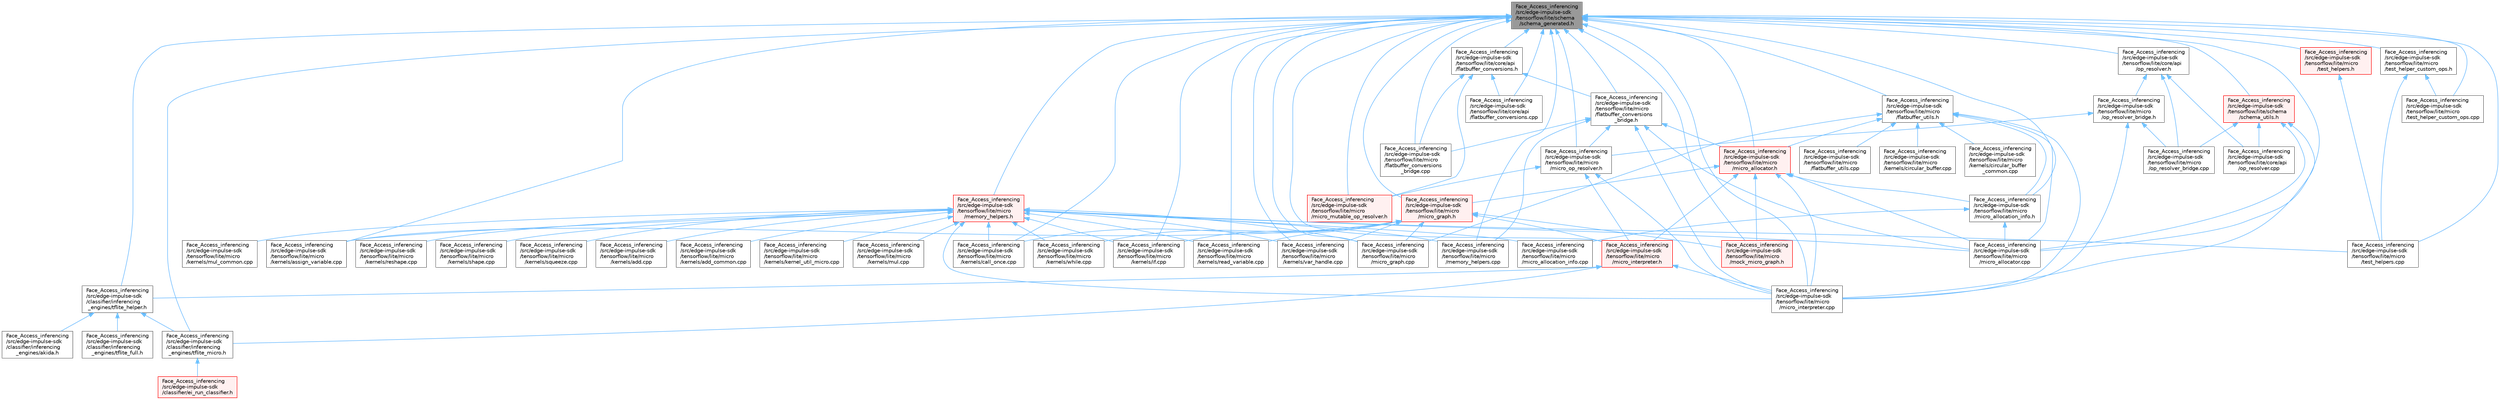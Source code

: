 digraph "Face_Access_inferencing/src/edge-impulse-sdk/tensorflow/lite/schema/schema_generated.h"
{
 // LATEX_PDF_SIZE
  bgcolor="transparent";
  edge [fontname=Helvetica,fontsize=10,labelfontname=Helvetica,labelfontsize=10];
  node [fontname=Helvetica,fontsize=10,shape=box,height=0.2,width=0.4];
  Node1 [id="Node000001",label="Face_Access_inferencing\l/src/edge-impulse-sdk\l/tensorflow/lite/schema\l/schema_generated.h",height=0.2,width=0.4,color="gray40", fillcolor="grey60", style="filled", fontcolor="black",tooltip=" "];
  Node1 -> Node2 [id="edge109_Node000001_Node000002",dir="back",color="steelblue1",style="solid",tooltip=" "];
  Node2 [id="Node000002",label="Face_Access_inferencing\l/src/edge-impulse-sdk\l/classifier/inferencing\l_engines/tflite_helper.h",height=0.2,width=0.4,color="grey40", fillcolor="white", style="filled",URL="$tflite__helper_8h.html",tooltip=" "];
  Node2 -> Node3 [id="edge110_Node000002_Node000003",dir="back",color="steelblue1",style="solid",tooltip=" "];
  Node3 [id="Node000003",label="Face_Access_inferencing\l/src/edge-impulse-sdk\l/classifier/inferencing\l_engines/akida.h",height=0.2,width=0.4,color="grey40", fillcolor="white", style="filled",URL="$akida_8h.html",tooltip=" "];
  Node2 -> Node4 [id="edge111_Node000002_Node000004",dir="back",color="steelblue1",style="solid",tooltip=" "];
  Node4 [id="Node000004",label="Face_Access_inferencing\l/src/edge-impulse-sdk\l/classifier/inferencing\l_engines/tflite_full.h",height=0.2,width=0.4,color="grey40", fillcolor="white", style="filled",URL="$tflite__full_8h.html",tooltip=" "];
  Node2 -> Node5 [id="edge112_Node000002_Node000005",dir="back",color="steelblue1",style="solid",tooltip=" "];
  Node5 [id="Node000005",label="Face_Access_inferencing\l/src/edge-impulse-sdk\l/classifier/inferencing\l_engines/tflite_micro.h",height=0.2,width=0.4,color="grey40", fillcolor="white", style="filled",URL="$tflite__micro_8h.html",tooltip=" "];
  Node5 -> Node6 [id="edge113_Node000005_Node000006",dir="back",color="steelblue1",style="solid",tooltip=" "];
  Node6 [id="Node000006",label="Face_Access_inferencing\l/src/edge-impulse-sdk\l/classifier/ei_run_classifier.h",height=0.2,width=0.4,color="red", fillcolor="#FFF0F0", style="filled",URL="$ei__run__classifier_8h.html",tooltip=" "];
  Node1 -> Node5 [id="edge114_Node000001_Node000005",dir="back",color="steelblue1",style="solid",tooltip=" "];
  Node1 -> Node38 [id="edge115_Node000001_Node000038",dir="back",color="steelblue1",style="solid",tooltip=" "];
  Node38 [id="Node000038",label="Face_Access_inferencing\l/src/edge-impulse-sdk\l/tensorflow/lite/core/api\l/flatbuffer_conversions.cpp",height=0.2,width=0.4,color="grey40", fillcolor="white", style="filled",URL="$_face___access__inferencing_2src_2edge-impulse-sdk_2tensorflow_2lite_2core_2api_2flatbuffer__conversions_8cpp.html",tooltip=" "];
  Node1 -> Node39 [id="edge116_Node000001_Node000039",dir="back",color="steelblue1",style="solid",tooltip=" "];
  Node39 [id="Node000039",label="Face_Access_inferencing\l/src/edge-impulse-sdk\l/tensorflow/lite/core/api\l/flatbuffer_conversions.h",height=0.2,width=0.4,color="grey40", fillcolor="white", style="filled",URL="$_face___access__inferencing_2src_2edge-impulse-sdk_2tensorflow_2lite_2core_2api_2flatbuffer__conversions_8h.html",tooltip=" "];
  Node39 -> Node38 [id="edge117_Node000039_Node000038",dir="back",color="steelblue1",style="solid",tooltip=" "];
  Node39 -> Node40 [id="edge118_Node000039_Node000040",dir="back",color="steelblue1",style="solid",tooltip=" "];
  Node40 [id="Node000040",label="Face_Access_inferencing\l/src/edge-impulse-sdk\l/tensorflow/lite/micro\l/flatbuffer_conversions\l_bridge.cpp",height=0.2,width=0.4,color="grey40", fillcolor="white", style="filled",URL="$_face___access__inferencing_2src_2edge-impulse-sdk_2tensorflow_2lite_2micro_2flatbuffer__conversions__bridge_8cpp.html",tooltip=" "];
  Node39 -> Node41 [id="edge119_Node000039_Node000041",dir="back",color="steelblue1",style="solid",tooltip=" "];
  Node41 [id="Node000041",label="Face_Access_inferencing\l/src/edge-impulse-sdk\l/tensorflow/lite/micro\l/flatbuffer_conversions\l_bridge.h",height=0.2,width=0.4,color="grey40", fillcolor="white", style="filled",URL="$_face___access__inferencing_2src_2edge-impulse-sdk_2tensorflow_2lite_2micro_2flatbuffer__conversions__bridge_8h.html",tooltip=" "];
  Node41 -> Node40 [id="edge120_Node000041_Node000040",dir="back",color="steelblue1",style="solid",tooltip=" "];
  Node41 -> Node42 [id="edge121_Node000041_Node000042",dir="back",color="steelblue1",style="solid",tooltip=" "];
  Node42 [id="Node000042",label="Face_Access_inferencing\l/src/edge-impulse-sdk\l/tensorflow/lite/micro\l/memory_helpers.cpp",height=0.2,width=0.4,color="grey40", fillcolor="white", style="filled",URL="$_face___access__inferencing_2src_2edge-impulse-sdk_2tensorflow_2lite_2micro_2memory__helpers_8cpp.html",tooltip=" "];
  Node41 -> Node43 [id="edge122_Node000041_Node000043",dir="back",color="steelblue1",style="solid",tooltip=" "];
  Node43 [id="Node000043",label="Face_Access_inferencing\l/src/edge-impulse-sdk\l/tensorflow/lite/micro\l/micro_allocator.cpp",height=0.2,width=0.4,color="grey40", fillcolor="white", style="filled",URL="$_face___access__inferencing_2src_2edge-impulse-sdk_2tensorflow_2lite_2micro_2micro__allocator_8cpp.html",tooltip=" "];
  Node41 -> Node44 [id="edge123_Node000041_Node000044",dir="back",color="steelblue1",style="solid",tooltip=" "];
  Node44 [id="Node000044",label="Face_Access_inferencing\l/src/edge-impulse-sdk\l/tensorflow/lite/micro\l/micro_allocator.h",height=0.2,width=0.4,color="red", fillcolor="#FFF0F0", style="filled",URL="$_face___access__inferencing_2src_2edge-impulse-sdk_2tensorflow_2lite_2micro_2micro__allocator_8h.html",tooltip=" "];
  Node44 -> Node46 [id="edge124_Node000044_Node000046",dir="back",color="steelblue1",style="solid",tooltip=" "];
  Node46 [id="Node000046",label="Face_Access_inferencing\l/src/edge-impulse-sdk\l/tensorflow/lite/micro\l/micro_allocation_info.h",height=0.2,width=0.4,color="grey40", fillcolor="white", style="filled",URL="$_face___access__inferencing_2src_2edge-impulse-sdk_2tensorflow_2lite_2micro_2micro__allocation__info_8h.html",tooltip=" "];
  Node46 -> Node47 [id="edge125_Node000046_Node000047",dir="back",color="steelblue1",style="solid",tooltip=" "];
  Node47 [id="Node000047",label="Face_Access_inferencing\l/src/edge-impulse-sdk\l/tensorflow/lite/micro\l/micro_allocation_info.cpp",height=0.2,width=0.4,color="grey40", fillcolor="white", style="filled",URL="$_face___access__inferencing_2src_2edge-impulse-sdk_2tensorflow_2lite_2micro_2micro__allocation__info_8cpp.html",tooltip=" "];
  Node46 -> Node43 [id="edge126_Node000046_Node000043",dir="back",color="steelblue1",style="solid",tooltip=" "];
  Node44 -> Node43 [id="edge127_Node000044_Node000043",dir="back",color="steelblue1",style="solid",tooltip=" "];
  Node44 -> Node176 [id="edge128_Node000044_Node000176",dir="back",color="steelblue1",style="solid",tooltip=" "];
  Node176 [id="Node000176",label="Face_Access_inferencing\l/src/edge-impulse-sdk\l/tensorflow/lite/micro\l/micro_graph.h",height=0.2,width=0.4,color="red", fillcolor="#FFF0F0", style="filled",URL="$_face___access__inferencing_2src_2edge-impulse-sdk_2tensorflow_2lite_2micro_2micro__graph_8h.html",tooltip=" "];
  Node176 -> Node67 [id="edge129_Node000176_Node000067",dir="back",color="steelblue1",style="solid",tooltip=" "];
  Node67 [id="Node000067",label="Face_Access_inferencing\l/src/edge-impulse-sdk\l/tensorflow/lite/micro\l/kernels/assign_variable.cpp",height=0.2,width=0.4,color="grey40", fillcolor="white", style="filled",URL="$_face___access__inferencing_2src_2edge-impulse-sdk_2tensorflow_2lite_2micro_2kernels_2assign__variable_8cpp.html",tooltip=" "];
  Node176 -> Node55 [id="edge130_Node000176_Node000055",dir="back",color="steelblue1",style="solid",tooltip=" "];
  Node55 [id="Node000055",label="Face_Access_inferencing\l/src/edge-impulse-sdk\l/tensorflow/lite/micro\l/kernels/call_once.cpp",height=0.2,width=0.4,color="grey40", fillcolor="white", style="filled",URL="$_face___access__inferencing_2src_2edge-impulse-sdk_2tensorflow_2lite_2micro_2kernels_2call__once_8cpp.html",tooltip=" "];
  Node176 -> Node57 [id="edge131_Node000176_Node000057",dir="back",color="steelblue1",style="solid",tooltip=" "];
  Node57 [id="Node000057",label="Face_Access_inferencing\l/src/edge-impulse-sdk\l/tensorflow/lite/micro\l/kernels/if.cpp",height=0.2,width=0.4,color="grey40", fillcolor="white", style="filled",URL="$_face___access__inferencing_2src_2edge-impulse-sdk_2tensorflow_2lite_2micro_2kernels_2if_8cpp.html",tooltip=" "];
  Node176 -> Node137 [id="edge132_Node000176_Node000137",dir="back",color="steelblue1",style="solid",tooltip=" "];
  Node137 [id="Node000137",label="Face_Access_inferencing\l/src/edge-impulse-sdk\l/tensorflow/lite/micro\l/kernels/read_variable.cpp",height=0.2,width=0.4,color="grey40", fillcolor="white", style="filled",URL="$_face___access__inferencing_2src_2edge-impulse-sdk_2tensorflow_2lite_2micro_2kernels_2read__variable_8cpp.html",tooltip=" "];
  Node176 -> Node168 [id="edge133_Node000176_Node000168",dir="back",color="steelblue1",style="solid",tooltip=" "];
  Node168 [id="Node000168",label="Face_Access_inferencing\l/src/edge-impulse-sdk\l/tensorflow/lite/micro\l/kernels/var_handle.cpp",height=0.2,width=0.4,color="grey40", fillcolor="white", style="filled",URL="$_face___access__inferencing_2src_2edge-impulse-sdk_2tensorflow_2lite_2micro_2kernels_2var__handle_8cpp.html",tooltip=" "];
  Node176 -> Node169 [id="edge134_Node000176_Node000169",dir="back",color="steelblue1",style="solid",tooltip=" "];
  Node169 [id="Node000169",label="Face_Access_inferencing\l/src/edge-impulse-sdk\l/tensorflow/lite/micro\l/kernels/while.cpp",height=0.2,width=0.4,color="grey40", fillcolor="white", style="filled",URL="$_face___access__inferencing_2src_2edge-impulse-sdk_2tensorflow_2lite_2micro_2kernels_2while_8cpp.html",tooltip=" "];
  Node176 -> Node177 [id="edge135_Node000176_Node000177",dir="back",color="steelblue1",style="solid",tooltip=" "];
  Node177 [id="Node000177",label="Face_Access_inferencing\l/src/edge-impulse-sdk\l/tensorflow/lite/micro\l/micro_graph.cpp",height=0.2,width=0.4,color="grey40", fillcolor="white", style="filled",URL="$_face___access__inferencing_2src_2edge-impulse-sdk_2tensorflow_2lite_2micro_2micro__graph_8cpp.html",tooltip=" "];
  Node176 -> Node173 [id="edge136_Node000176_Node000173",dir="back",color="steelblue1",style="solid",tooltip=" "];
  Node173 [id="Node000173",label="Face_Access_inferencing\l/src/edge-impulse-sdk\l/tensorflow/lite/micro\l/micro_interpreter.h",height=0.2,width=0.4,color="red", fillcolor="#FFF0F0", style="filled",URL="$_face___access__inferencing_2src_2edge-impulse-sdk_2tensorflow_2lite_2micro_2micro__interpreter_8h.html",tooltip=" "];
  Node173 -> Node2 [id="edge137_Node000173_Node000002",dir="back",color="steelblue1",style="solid",tooltip=" "];
  Node173 -> Node5 [id="edge138_Node000173_Node000005",dir="back",color="steelblue1",style="solid",tooltip=" "];
  Node173 -> Node174 [id="edge139_Node000173_Node000174",dir="back",color="steelblue1",style="solid",tooltip=" "];
  Node174 [id="Node000174",label="Face_Access_inferencing\l/src/edge-impulse-sdk\l/tensorflow/lite/micro\l/micro_interpreter.cpp",height=0.2,width=0.4,color="grey40", fillcolor="white", style="filled",URL="$_face___access__inferencing_2src_2edge-impulse-sdk_2tensorflow_2lite_2micro_2micro__interpreter_8cpp.html",tooltip=" "];
  Node176 -> Node178 [id="edge140_Node000176_Node000178",dir="back",color="steelblue1",style="solid",tooltip=" "];
  Node178 [id="Node000178",label="Face_Access_inferencing\l/src/edge-impulse-sdk\l/tensorflow/lite/micro\l/mock_micro_graph.h",height=0.2,width=0.4,color="red", fillcolor="#FFF0F0", style="filled",URL="$_face___access__inferencing_2src_2edge-impulse-sdk_2tensorflow_2lite_2micro_2mock__micro__graph_8h.html",tooltip=" "];
  Node44 -> Node174 [id="edge141_Node000044_Node000174",dir="back",color="steelblue1",style="solid",tooltip=" "];
  Node44 -> Node173 [id="edge142_Node000044_Node000173",dir="back",color="steelblue1",style="solid",tooltip=" "];
  Node44 -> Node178 [id="edge143_Node000044_Node000178",dir="back",color="steelblue1",style="solid",tooltip=" "];
  Node41 -> Node174 [id="edge144_Node000041_Node000174",dir="back",color="steelblue1",style="solid",tooltip=" "];
  Node41 -> Node183 [id="edge145_Node000041_Node000183",dir="back",color="steelblue1",style="solid",tooltip=" "];
  Node183 [id="Node000183",label="Face_Access_inferencing\l/src/edge-impulse-sdk\l/tensorflow/lite/micro\l/micro_op_resolver.h",height=0.2,width=0.4,color="grey40", fillcolor="white", style="filled",URL="$_face___access__inferencing_2src_2edge-impulse-sdk_2tensorflow_2lite_2micro_2micro__op__resolver_8h.html",tooltip=" "];
  Node183 -> Node174 [id="edge146_Node000183_Node000174",dir="back",color="steelblue1",style="solid",tooltip=" "];
  Node183 -> Node173 [id="edge147_Node000183_Node000173",dir="back",color="steelblue1",style="solid",tooltip=" "];
  Node183 -> Node125 [id="edge148_Node000183_Node000125",dir="back",color="steelblue1",style="solid",tooltip=" "];
  Node125 [id="Node000125",label="Face_Access_inferencing\l/src/edge-impulse-sdk\l/tensorflow/lite/micro\l/micro_mutable_op_resolver.h",height=0.2,width=0.4,color="red", fillcolor="#FFF0F0", style="filled",URL="$_face___access__inferencing_2src_2edge-impulse-sdk_2tensorflow_2lite_2micro_2micro__mutable__op__resolver_8h.html",tooltip=" "];
  Node39 -> Node125 [id="edge149_Node000039_Node000125",dir="back",color="steelblue1",style="solid",tooltip=" "];
  Node1 -> Node184 [id="edge150_Node000001_Node000184",dir="back",color="steelblue1",style="solid",tooltip=" "];
  Node184 [id="Node000184",label="Face_Access_inferencing\l/src/edge-impulse-sdk\l/tensorflow/lite/core/api\l/op_resolver.h",height=0.2,width=0.4,color="grey40", fillcolor="white", style="filled",URL="$_face___access__inferencing_2src_2edge-impulse-sdk_2tensorflow_2lite_2core_2api_2op__resolver_8h.html",tooltip=" "];
  Node184 -> Node185 [id="edge151_Node000184_Node000185",dir="back",color="steelblue1",style="solid",tooltip=" "];
  Node185 [id="Node000185",label="Face_Access_inferencing\l/src/edge-impulse-sdk\l/tensorflow/lite/core/api\l/op_resolver.cpp",height=0.2,width=0.4,color="grey40", fillcolor="white", style="filled",URL="$_face___access__inferencing_2src_2edge-impulse-sdk_2tensorflow_2lite_2core_2api_2op__resolver_8cpp.html",tooltip=" "];
  Node184 -> Node186 [id="edge152_Node000184_Node000186",dir="back",color="steelblue1",style="solid",tooltip=" "];
  Node186 [id="Node000186",label="Face_Access_inferencing\l/src/edge-impulse-sdk\l/tensorflow/lite/micro\l/op_resolver_bridge.cpp",height=0.2,width=0.4,color="grey40", fillcolor="white", style="filled",URL="$_face___access__inferencing_2src_2edge-impulse-sdk_2tensorflow_2lite_2micro_2op__resolver__bridge_8cpp.html",tooltip=" "];
  Node184 -> Node187 [id="edge153_Node000184_Node000187",dir="back",color="steelblue1",style="solid",tooltip=" "];
  Node187 [id="Node000187",label="Face_Access_inferencing\l/src/edge-impulse-sdk\l/tensorflow/lite/micro\l/op_resolver_bridge.h",height=0.2,width=0.4,color="grey40", fillcolor="white", style="filled",URL="$_face___access__inferencing_2src_2edge-impulse-sdk_2tensorflow_2lite_2micro_2op__resolver__bridge_8h.html",tooltip=" "];
  Node187 -> Node174 [id="edge154_Node000187_Node000174",dir="back",color="steelblue1",style="solid",tooltip=" "];
  Node187 -> Node183 [id="edge155_Node000187_Node000183",dir="back",color="steelblue1",style="solid",tooltip=" "];
  Node187 -> Node186 [id="edge156_Node000187_Node000186",dir="back",color="steelblue1",style="solid",tooltip=" "];
  Node1 -> Node40 [id="edge157_Node000001_Node000040",dir="back",color="steelblue1",style="solid",tooltip=" "];
  Node1 -> Node41 [id="edge158_Node000001_Node000041",dir="back",color="steelblue1",style="solid",tooltip=" "];
  Node1 -> Node188 [id="edge159_Node000001_Node000188",dir="back",color="steelblue1",style="solid",tooltip=" "];
  Node188 [id="Node000188",label="Face_Access_inferencing\l/src/edge-impulse-sdk\l/tensorflow/lite/micro\l/flatbuffer_utils.h",height=0.2,width=0.4,color="grey40", fillcolor="white", style="filled",URL="$_face___access__inferencing_2src_2edge-impulse-sdk_2tensorflow_2lite_2micro_2flatbuffer__utils_8h.html",tooltip=" "];
  Node188 -> Node189 [id="edge160_Node000188_Node000189",dir="back",color="steelblue1",style="solid",tooltip=" "];
  Node189 [id="Node000189",label="Face_Access_inferencing\l/src/edge-impulse-sdk\l/tensorflow/lite/micro\l/flatbuffer_utils.cpp",height=0.2,width=0.4,color="grey40", fillcolor="white", style="filled",URL="$_face___access__inferencing_2src_2edge-impulse-sdk_2tensorflow_2lite_2micro_2flatbuffer__utils_8cpp.html",tooltip=" "];
  Node188 -> Node72 [id="edge161_Node000188_Node000072",dir="back",color="steelblue1",style="solid",tooltip=" "];
  Node72 [id="Node000072",label="Face_Access_inferencing\l/src/edge-impulse-sdk\l/tensorflow/lite/micro\l/kernels/circular_buffer.cpp",height=0.2,width=0.4,color="grey40", fillcolor="white", style="filled",URL="$_face___access__inferencing_2src_2edge-impulse-sdk_2tensorflow_2lite_2micro_2kernels_2circular__buffer_8cpp.html",tooltip=" "];
  Node188 -> Node73 [id="edge162_Node000188_Node000073",dir="back",color="steelblue1",style="solid",tooltip=" "];
  Node73 [id="Node000073",label="Face_Access_inferencing\l/src/edge-impulse-sdk\l/tensorflow/lite/micro\l/kernels/circular_buffer\l_common.cpp",height=0.2,width=0.4,color="grey40", fillcolor="white", style="filled",URL="$_face___access__inferencing_2src_2edge-impulse-sdk_2tensorflow_2lite_2micro_2kernels_2circular__buffer__common_8cpp.html",tooltip=" "];
  Node188 -> Node46 [id="edge163_Node000188_Node000046",dir="back",color="steelblue1",style="solid",tooltip=" "];
  Node188 -> Node43 [id="edge164_Node000188_Node000043",dir="back",color="steelblue1",style="solid",tooltip=" "];
  Node188 -> Node44 [id="edge165_Node000188_Node000044",dir="back",color="steelblue1",style="solid",tooltip=" "];
  Node188 -> Node177 [id="edge166_Node000188_Node000177",dir="back",color="steelblue1",style="solid",tooltip=" "];
  Node188 -> Node174 [id="edge167_Node000188_Node000174",dir="back",color="steelblue1",style="solid",tooltip=" "];
  Node1 -> Node67 [id="edge168_Node000001_Node000067",dir="back",color="steelblue1",style="solid",tooltip=" "];
  Node1 -> Node55 [id="edge169_Node000001_Node000055",dir="back",color="steelblue1",style="solid",tooltip=" "];
  Node1 -> Node57 [id="edge170_Node000001_Node000057",dir="back",color="steelblue1",style="solid",tooltip=" "];
  Node1 -> Node137 [id="edge171_Node000001_Node000137",dir="back",color="steelblue1",style="solid",tooltip=" "];
  Node1 -> Node168 [id="edge172_Node000001_Node000168",dir="back",color="steelblue1",style="solid",tooltip=" "];
  Node1 -> Node42 [id="edge173_Node000001_Node000042",dir="back",color="steelblue1",style="solid",tooltip=" "];
  Node1 -> Node190 [id="edge174_Node000001_Node000190",dir="back",color="steelblue1",style="solid",tooltip=" "];
  Node190 [id="Node000190",label="Face_Access_inferencing\l/src/edge-impulse-sdk\l/tensorflow/lite/micro\l/memory_helpers.h",height=0.2,width=0.4,color="red", fillcolor="#FFF0F0", style="filled",URL="$_face___access__inferencing_2src_2edge-impulse-sdk_2tensorflow_2lite_2micro_2memory__helpers_8h.html",tooltip=" "];
  Node190 -> Node63 [id="edge175_Node000190_Node000063",dir="back",color="steelblue1",style="solid",tooltip=" "];
  Node63 [id="Node000063",label="Face_Access_inferencing\l/src/edge-impulse-sdk\l/tensorflow/lite/micro\l/kernels/add.cpp",height=0.2,width=0.4,color="grey40", fillcolor="white", style="filled",URL="$_face___access__inferencing_2src_2edge-impulse-sdk_2tensorflow_2lite_2micro_2kernels_2add_8cpp.html",tooltip=" "];
  Node190 -> Node64 [id="edge176_Node000190_Node000064",dir="back",color="steelblue1",style="solid",tooltip=" "];
  Node64 [id="Node000064",label="Face_Access_inferencing\l/src/edge-impulse-sdk\l/tensorflow/lite/micro\l/kernels/add_common.cpp",height=0.2,width=0.4,color="grey40", fillcolor="white", style="filled",URL="$_face___access__inferencing_2src_2edge-impulse-sdk_2tensorflow_2lite_2micro_2kernels_2add__common_8cpp.html",tooltip=" "];
  Node190 -> Node67 [id="edge177_Node000190_Node000067",dir="back",color="steelblue1",style="solid",tooltip=" "];
  Node190 -> Node55 [id="edge178_Node000190_Node000055",dir="back",color="steelblue1",style="solid",tooltip=" "];
  Node190 -> Node57 [id="edge179_Node000190_Node000057",dir="back",color="steelblue1",style="solid",tooltip=" "];
  Node190 -> Node101 [id="edge180_Node000190_Node000101",dir="back",color="steelblue1",style="solid",tooltip=" "];
  Node101 [id="Node000101",label="Face_Access_inferencing\l/src/edge-impulse-sdk\l/tensorflow/lite/micro\l/kernels/kernel_util_micro.cpp",height=0.2,width=0.4,color="grey40", fillcolor="white", style="filled",URL="$kernel__util__micro_8cpp.html",tooltip=" "];
  Node190 -> Node117 [id="edge181_Node000190_Node000117",dir="back",color="steelblue1",style="solid",tooltip=" "];
  Node117 [id="Node000117",label="Face_Access_inferencing\l/src/edge-impulse-sdk\l/tensorflow/lite/micro\l/kernels/mul.cpp",height=0.2,width=0.4,color="grey40", fillcolor="white", style="filled",URL="$_face___access__inferencing_2src_2edge-impulse-sdk_2tensorflow_2lite_2micro_2kernels_2mul_8cpp.html",tooltip=" "];
  Node190 -> Node118 [id="edge182_Node000190_Node000118",dir="back",color="steelblue1",style="solid",tooltip=" "];
  Node118 [id="Node000118",label="Face_Access_inferencing\l/src/edge-impulse-sdk\l/tensorflow/lite/micro\l/kernels/mul_common.cpp",height=0.2,width=0.4,color="grey40", fillcolor="white", style="filled",URL="$_face___access__inferencing_2src_2edge-impulse-sdk_2tensorflow_2lite_2micro_2kernels_2mul__common_8cpp.html",tooltip=" "];
  Node190 -> Node137 [id="edge183_Node000190_Node000137",dir="back",color="steelblue1",style="solid",tooltip=" "];
  Node190 -> Node141 [id="edge184_Node000190_Node000141",dir="back",color="steelblue1",style="solid",tooltip=" "];
  Node141 [id="Node000141",label="Face_Access_inferencing\l/src/edge-impulse-sdk\l/tensorflow/lite/micro\l/kernels/reshape.cpp",height=0.2,width=0.4,color="grey40", fillcolor="white", style="filled",URL="$_face___access__inferencing_2src_2edge-impulse-sdk_2tensorflow_2lite_2micro_2kernels_2reshape_8cpp.html",tooltip=" "];
  Node190 -> Node147 [id="edge185_Node000190_Node000147",dir="back",color="steelblue1",style="solid",tooltip=" "];
  Node147 [id="Node000147",label="Face_Access_inferencing\l/src/edge-impulse-sdk\l/tensorflow/lite/micro\l/kernels/shape.cpp",height=0.2,width=0.4,color="grey40", fillcolor="white", style="filled",URL="$_face___access__inferencing_2src_2edge-impulse-sdk_2tensorflow_2lite_2micro_2kernels_2shape_8cpp.html",tooltip=" "];
  Node190 -> Node155 [id="edge186_Node000190_Node000155",dir="back",color="steelblue1",style="solid",tooltip=" "];
  Node155 [id="Node000155",label="Face_Access_inferencing\l/src/edge-impulse-sdk\l/tensorflow/lite/micro\l/kernels/squeeze.cpp",height=0.2,width=0.4,color="grey40", fillcolor="white", style="filled",URL="$_face___access__inferencing_2src_2edge-impulse-sdk_2tensorflow_2lite_2micro_2kernels_2squeeze_8cpp.html",tooltip=" "];
  Node190 -> Node168 [id="edge187_Node000190_Node000168",dir="back",color="steelblue1",style="solid",tooltip=" "];
  Node190 -> Node169 [id="edge188_Node000190_Node000169",dir="back",color="steelblue1",style="solid",tooltip=" "];
  Node190 -> Node42 [id="edge189_Node000190_Node000042",dir="back",color="steelblue1",style="solid",tooltip=" "];
  Node190 -> Node47 [id="edge190_Node000190_Node000047",dir="back",color="steelblue1",style="solid",tooltip=" "];
  Node190 -> Node43 [id="edge191_Node000190_Node000043",dir="back",color="steelblue1",style="solid",tooltip=" "];
  Node190 -> Node177 [id="edge192_Node000190_Node000177",dir="back",color="steelblue1",style="solid",tooltip=" "];
  Node190 -> Node174 [id="edge193_Node000190_Node000174",dir="back",color="steelblue1",style="solid",tooltip=" "];
  Node190 -> Node130 [id="edge194_Node000190_Node000130",dir="back",color="steelblue1",style="solid",tooltip=" "];
  Node130 [id="Node000130",label="Face_Access_inferencing\l/src/edge-impulse-sdk\l/tensorflow/lite/micro\l/test_helpers.cpp",height=0.2,width=0.4,color="grey40", fillcolor="white", style="filled",URL="$_face___access__inferencing_2src_2edge-impulse-sdk_2tensorflow_2lite_2micro_2test__helpers_8cpp.html",tooltip=" "];
  Node1 -> Node46 [id="edge195_Node000001_Node000046",dir="back",color="steelblue1",style="solid",tooltip=" "];
  Node1 -> Node43 [id="edge196_Node000001_Node000043",dir="back",color="steelblue1",style="solid",tooltip=" "];
  Node1 -> Node44 [id="edge197_Node000001_Node000044",dir="back",color="steelblue1",style="solid",tooltip=" "];
  Node1 -> Node177 [id="edge198_Node000001_Node000177",dir="back",color="steelblue1",style="solid",tooltip=" "];
  Node1 -> Node176 [id="edge199_Node000001_Node000176",dir="back",color="steelblue1",style="solid",tooltip=" "];
  Node1 -> Node174 [id="edge200_Node000001_Node000174",dir="back",color="steelblue1",style="solid",tooltip=" "];
  Node1 -> Node173 [id="edge201_Node000001_Node000173",dir="back",color="steelblue1",style="solid",tooltip=" "];
  Node1 -> Node125 [id="edge202_Node000001_Node000125",dir="back",color="steelblue1",style="solid",tooltip=" "];
  Node1 -> Node183 [id="edge203_Node000001_Node000183",dir="back",color="steelblue1",style="solid",tooltip=" "];
  Node1 -> Node178 [id="edge204_Node000001_Node000178",dir="back",color="steelblue1",style="solid",tooltip=" "];
  Node1 -> Node128 [id="edge205_Node000001_Node000128",dir="back",color="steelblue1",style="solid",tooltip=" "];
  Node128 [id="Node000128",label="Face_Access_inferencing\l/src/edge-impulse-sdk\l/tensorflow/lite/micro\l/test_helper_custom_ops.cpp",height=0.2,width=0.4,color="grey40", fillcolor="white", style="filled",URL="$_face___access__inferencing_2src_2edge-impulse-sdk_2tensorflow_2lite_2micro_2test__helper__custom__ops_8cpp.html",tooltip=" "];
  Node1 -> Node129 [id="edge206_Node000001_Node000129",dir="back",color="steelblue1",style="solid",tooltip=" "];
  Node129 [id="Node000129",label="Face_Access_inferencing\l/src/edge-impulse-sdk\l/tensorflow/lite/micro\l/test_helper_custom_ops.h",height=0.2,width=0.4,color="grey40", fillcolor="white", style="filled",URL="$_face___access__inferencing_2src_2edge-impulse-sdk_2tensorflow_2lite_2micro_2test__helper__custom__ops_8h.html",tooltip=" "];
  Node129 -> Node128 [id="edge207_Node000129_Node000128",dir="back",color="steelblue1",style="solid",tooltip=" "];
  Node129 -> Node130 [id="edge208_Node000129_Node000130",dir="back",color="steelblue1",style="solid",tooltip=" "];
  Node1 -> Node130 [id="edge209_Node000001_Node000130",dir="back",color="steelblue1",style="solid",tooltip=" "];
  Node1 -> Node131 [id="edge210_Node000001_Node000131",dir="back",color="steelblue1",style="solid",tooltip=" "];
  Node131 [id="Node000131",label="Face_Access_inferencing\l/src/edge-impulse-sdk\l/tensorflow/lite/micro\l/test_helpers.h",height=0.2,width=0.4,color="red", fillcolor="#FFF0F0", style="filled",URL="$_face___access__inferencing_2src_2edge-impulse-sdk_2tensorflow_2lite_2micro_2test__helpers_8h.html",tooltip=" "];
  Node131 -> Node130 [id="edge211_Node000131_Node000130",dir="back",color="steelblue1",style="solid",tooltip=" "];
  Node1 -> Node195 [id="edge212_Node000001_Node000195",dir="back",color="steelblue1",style="solid",tooltip=" "];
  Node195 [id="Node000195",label="Face_Access_inferencing\l/src/edge-impulse-sdk\l/tensorflow/lite/schema\l/schema_utils.h",height=0.2,width=0.4,color="red", fillcolor="#FFF0F0", style="filled",URL="$_face___access__inferencing_2src_2edge-impulse-sdk_2tensorflow_2lite_2schema_2schema__utils_8h.html",tooltip=" "];
  Node195 -> Node185 [id="edge213_Node000195_Node000185",dir="back",color="steelblue1",style="solid",tooltip=" "];
  Node195 -> Node43 [id="edge214_Node000195_Node000043",dir="back",color="steelblue1",style="solid",tooltip=" "];
  Node195 -> Node174 [id="edge215_Node000195_Node000174",dir="back",color="steelblue1",style="solid",tooltip=" "];
  Node195 -> Node186 [id="edge216_Node000195_Node000186",dir="back",color="steelblue1",style="solid",tooltip=" "];
}
